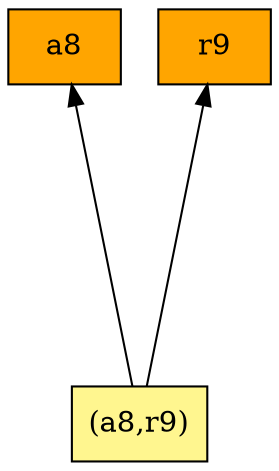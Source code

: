 digraph G {
rankdir=BT;ranksep="2.0";
"a8" [shape=record,fillcolor=orange,style=filled,label="{a8}"];
"(a8,r9)" [shape=record,fillcolor=khaki1,style=filled,label="{(a8,r9)}"];
"r9" [shape=record,fillcolor=orange,style=filled,label="{r9}"];
"(a8,r9)" -> "r9"
"(a8,r9)" -> "a8"
}